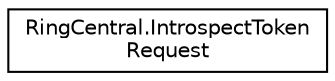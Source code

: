 digraph "Graphical Class Hierarchy"
{
 // LATEX_PDF_SIZE
  edge [fontname="Helvetica",fontsize="10",labelfontname="Helvetica",labelfontsize="10"];
  node [fontname="Helvetica",fontsize="10",shape=record];
  rankdir="LR";
  Node0 [label="RingCentral.IntrospectToken\lRequest",height=0.2,width=0.4,color="black", fillcolor="white", style="filled",URL="$classRingCentral_1_1IntrospectTokenRequest.html",tooltip="Request body for operation introspectToken"];
}
